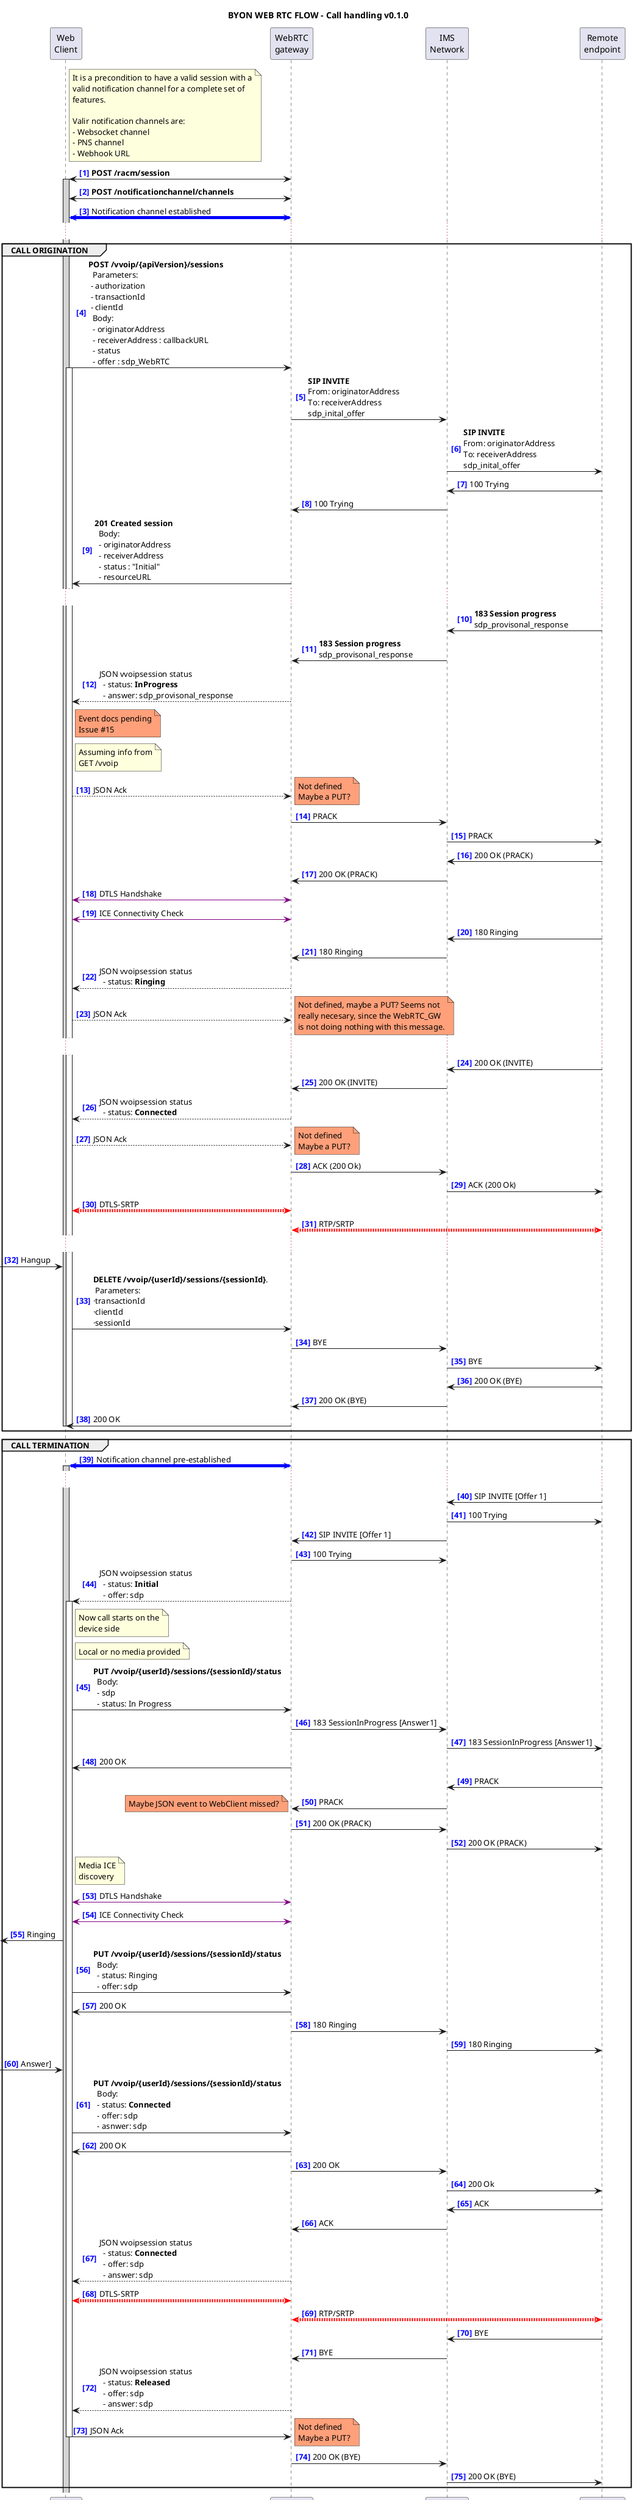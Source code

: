 @startuml BYON Callhandling 0.1.0

title "BYON WEB RTC FLOW - Call handling v0.1.0"
autonumber "<font color=blue><b>[0]"

<style>
.audioStyle {
  arrow {
    LineColor red
    LineThickness 5
  }
}
.wsStyle {
  arrow {
    LineColor blue
    LineThickness 5
  }
}
</style>

'participant "Notification\nclient" as WebClient
participant "Web\nClient" as WebClient
'participant OAuth #LightGreen
participant "WebRTC\ngateway" as WebRTC_GW
participant "IMS\nNetwork" as IMS_Network
participant "Remote\nendpoint" as RemoteEndpoint


note right WebClient
  It is a precondition to have a valid session with a
  valid notification channel for a complete set of
  features.
  
  Valir notification channels are:
  - Websocket channel
  - PNS channel
  - Webhook URL
end note


WebClient <-> WebRTC_GW: **POST /racm/session**
activate WebClient #LightGrey
WebClient <-> WebRTC_GW: **POST /notificationchannel/channels**
WebClient <-> WebRTC_GW <<wsStyle>>: Notification channel established
...

' ---------------------------------------------------------
' CALL ORIGINATION - WebRTC device initiaties voice session
' ---------------------------------------------------------

' -------------------------------------------------------
' CALL TERMINATION - WebRTC device receives voice session
' -------------------------------------------------------

group CALL ORIGINATION

WebClient -> WebRTC_GW : **POST /vvoip/{apiVersion}/sessions** \n\
  Parameters:\n - authorization\n - transactionId\n - clientId\n\
  Body:\n\
  - originatorAddress \n\
  - receiverAddress : callbackURL \n\
  - status \n\
  - offer : sdp_WebRTC

activate WebClient

WebRTC_GW -> IMS_Network: **SIP INVITE** \n\
From: originatorAddress \n\
To: receiverAddress \n\
sdp_inital_offer

IMS_Network -> RemoteEndpoint: **SIP INVITE** \n\
From: originatorAddress \n\
To: receiverAddress \n\
sdp_inital_offer

RemoteEndpoint -> IMS_Network: 100 Trying
IMS_Network -> WebRTC_GW: 100 Trying 
WebRTC_GW -> WebClient: **201 Created session** \n\
  Body: \n\
  - originatorAddress \n\
  - receiverAddress \n\
  - status : "Initial" \n\
  - resourceURL

...
RemoteEndpoint -> IMS_Network: **183 Session progress** \n\
sdp_provisonal_response
IMS_Network -> WebRTC_GW: **183 Session progress** \n\
sdp_provisonal_response
WebRTC_GW --> WebClient: JSON vvoipsession status \n\
  - status: **InProgress** \n\
  - answer: sdp_provisonal_response
note right of WebClient #LightSalmon
Event docs pending
Issue #15
end note
note right of WebClient
Assuming info from
GET /vvoip
end note
WebClient --> WebRTC_GW: JSON Ack
note right #LightSalmon: Not defined\nMaybe a PUT?
WebRTC_GW ->IMS_Network: PRACK
IMS_Network -> RemoteEndpoint: PRACK
RemoteEndpoint -> IMS_Network: 200 OK (PRACK)
IMS_Network -> WebRTC_GW: 200 OK (PRACK)

WebClient <[#purple]-> WebRTC_GW: DTLS Handshake
WebClient <[#purple]-> WebRTC_GW: ICE Connectivity Check

RemoteEndpoint ->IMS_Network: 180 Ringing
IMS_Network -> WebRTC_GW: 180 Ringing
WebRTC_GW --> WebClient: JSON vvoipsession status\n\
  - status: **Ringing**
WebClient --> WebRTC_GW: JSON Ack
note right #LightSalmon
  Not defined, maybe a PUT? Seems not
  really necesary, since the WebRTC_GW
  is not doing nothing with this message.
end note

...

RemoteEndpoint -> IMS_Network: 200 OK (INVITE)
IMS_Network -> WebRTC_GW: 200 OK (INVITE)
WebRTC_GW --> WebClient: JSON vvoipsession status\n\
  - status: **Connected**
WebClient --> WebRTC_GW: JSON Ack
note right #LightSalmon: Not defined\nMaybe a PUT?
WebRTC_GW -> IMS_Network: ACK (200 Ok)
IMS_Network -> RemoteEndpoint: ACK (200 Ok)

WebClient <--> WebRTC_GW <<audioStyle>>: DTLS-SRTP
WebRTC_GW <--> RemoteEndpoint <<audioStyle>>: RTP/SRTP

...

[-> WebClient: Hangup
WebClient -> WebRTC_GW: **DELETE /vvoip/{userId}/sessions/{sessionId}**. \n Parameters: \n·transactionId \n·clientId \n·sessionId
WebRTC_GW -> IMS_Network: BYE
IMS_Network -> RemoteEndpoint: BYE

RemoteEndpoint -> IMS_Network: 200 OK (BYE)
IMS_Network -> WebRTC_GW: 200 OK (BYE)
WebRTC_GW -> WebClient: 200 OK

deactivate WebClient
deactivate WebClient

end

' -------------------------------------------------------
' CALL TERMINATION - WebRTC device receives voice session
' -------------------------------------------------------

group CALL TERMINATION

WebClient <-> WebRTC_GW <<wsStyle>>: Notification channel pre-established
activate WebClient #LightGrey
...

RemoteEndpoint -> IMS_Network: SIP INVITE [Offer 1]
'WebClient <-> WebRTC_GW: websocket Active
IMS_Network -> RemoteEndpoint: 100 Trying
IMS_Network -> WebRTC_GW: SIP INVITE [Offer 1]
WebRTC_GW -> IMS_Network: 100 Trying
'WebRTC_GW -> WebClient: JSON SessionInvitationNotification [sdpUNI offer 1]
WebRTC_GW --> WebClient: JSON vvoipsession status\n\
  - status: **Initial** \n\
  - offer: sdp
activate WebClient
'WebClient --> WebRTC_GW: JSON Ack
'note right #LightSalmon: Not defined\nMaybe a PUT?
note right of WebClient: Now call starts on the\ndevice side

' Initial WebClient setup
note right of WebClient
Local or no media provided
end note
WebClient -> WebRTC_GW: **PUT /vvoip/{userId}/sessions/{sessionId}/status**\n\
  Body: \n\
  - sdp \n\
  - status: In Progress
WebRTC_GW -> IMS_Network: 183 SessionInProgress [Answer1]
IMS_Network -> RemoteEndpoint: 183 SessionInProgress [Answer1]
WebRTC_GW ->   WebClient: 200 OK
RemoteEndpoint -> IMS_Network: PRACK
IMS_Network -> WebRTC_GW: PRACK
note left #LightSalmon: Maybe JSON event to WebClient missed?
WebRTC_GW -> IMS_Network: 200 OK (PRACK)
IMS_Network -> RemoteEndpoint: 200 OK (PRACK)

' WebClient Media discovery
note right of WebClient: Media ICE\ndiscovery
WebClient <[#purple]-> WebRTC_GW: DTLS Handshake
WebClient <[#purple]-> WebRTC_GW: ICE Connectivity Check

[<- WebClient : Ringing
WebClient -> WebRTC_GW: **PUT /vvoip/{userId}/sessions/{sessionId}/status**\n\
  Body: \n\
  - status: Ringing \n\
  - offer: sdp
WebRTC_GW ->   WebClient: 200 OK
WebRTC_GW -> IMS_Network: 180 Ringing
IMS_Network -> RemoteEndpoint: 180 Ringing

[-> WebClient : Answer]
WebClient -> WebRTC_GW: **PUT /vvoip/{userId}/sessions/{sessionId}/status**\n\
  Body: \n\
  - status: **Connected** \n\
  - offer: sdp \n\
  - asnwer: sdp
WebRTC_GW -> WebClient: 200 OK

WebRTC_GW -> IMS_Network: 200 OK
IMS_Network -> RemoteEndpoint: 200 Ok 
RemoteEndpoint -> IMS_Network: ACK
IMS_Network -> WebRTC_GW: ACK
WebRTC_GW --> WebClient: JSON vvoipsession status\n\
  - status: **Connected** \n\
  - offer: sdp \n\
  - answer: sdp

WebClient <--> WebRTC_GW <<audioStyle>>: DTLS-SRTP
WebRTC_GW <--> RemoteEndpoint <<audioStyle>>: RTP/SRTP

RemoteEndpoint -> IMS_Network: BYE
IMS_Network -> WebRTC_GW: BYE
WebRTC_GW --> WebClient: JSON vvoipsession status\n\
  - status: **Released** \n\
  - offer: sdp \n\
  - answer: sdp



WebClient -> WebRTC_GW: JSON Ack
note right #LightSalmon: Not defined\nMaybe a PUT?
deactivate WebClient
WebRTC_GW -> IMS_Network: 200 OK (BYE)
IMS_Network -> RemoteEndpoint: 200 OK (BYE)

end

@enduml
